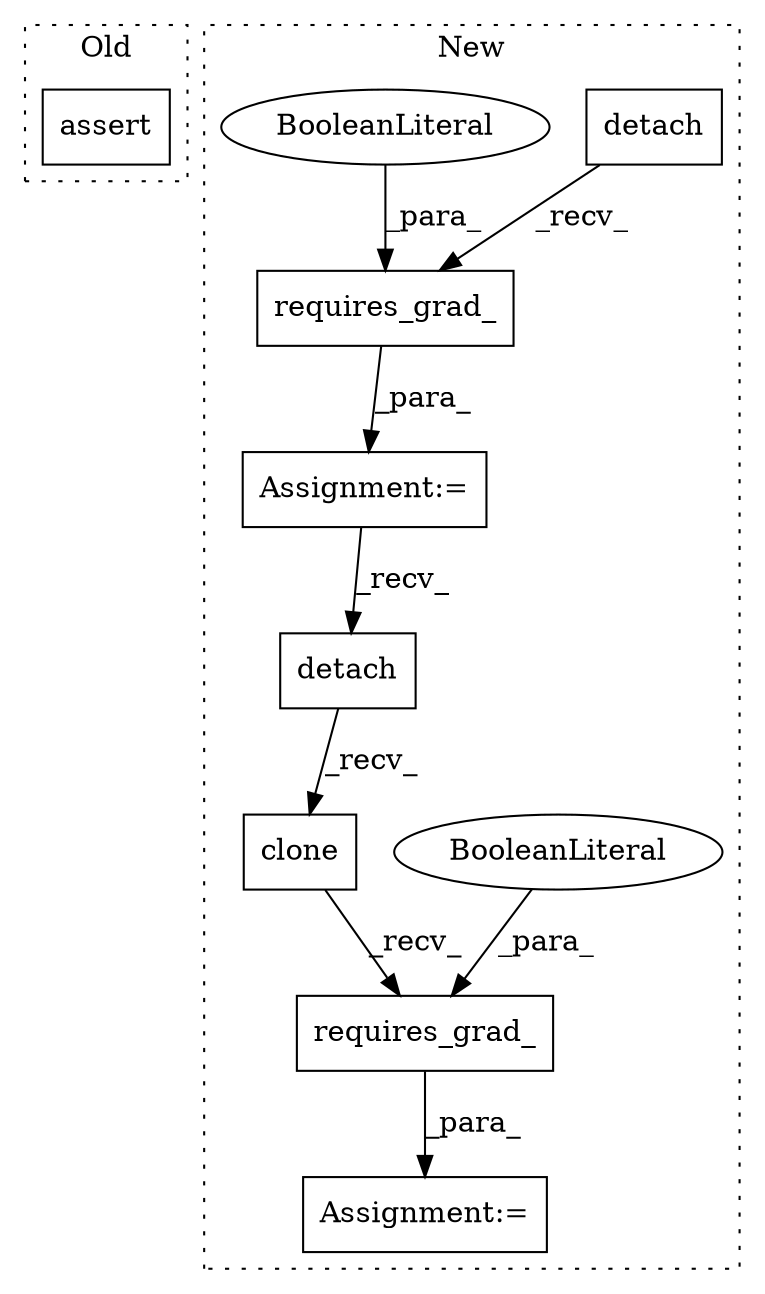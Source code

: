 digraph G {
subgraph cluster0 {
1 [label="assert" a="32" s="2532,2611" l="11,1" shape="box"];
label = "Old";
style="dotted";
}
subgraph cluster1 {
2 [label="requires_grad_" a="32" s="1928,1947" l="15,1" shape="box"];
3 [label="clone" a="32" s="1920" l="7" shape="box"];
4 [label="Assignment:=" a="7" s="1905" l="1" shape="box"];
5 [label="BooleanLiteral" a="9" s="1943" l="4" shape="ellipse"];
6 [label="detach" a="32" s="1911" l="8" shape="box"];
7 [label="Assignment:=" a="7" s="1802" l="1" shape="box"];
8 [label="detach" a="32" s="1655" l="8" shape="box"];
9 [label="requires_grad_" a="32" s="1870,1889" l="15,1" shape="box"];
10 [label="BooleanLiteral" a="9" s="1885" l="4" shape="ellipse"];
label = "New";
style="dotted";
}
2 -> 4 [label="_para_"];
3 -> 2 [label="_recv_"];
5 -> 2 [label="_para_"];
6 -> 3 [label="_recv_"];
7 -> 6 [label="_recv_"];
8 -> 9 [label="_recv_"];
9 -> 7 [label="_para_"];
10 -> 9 [label="_para_"];
}